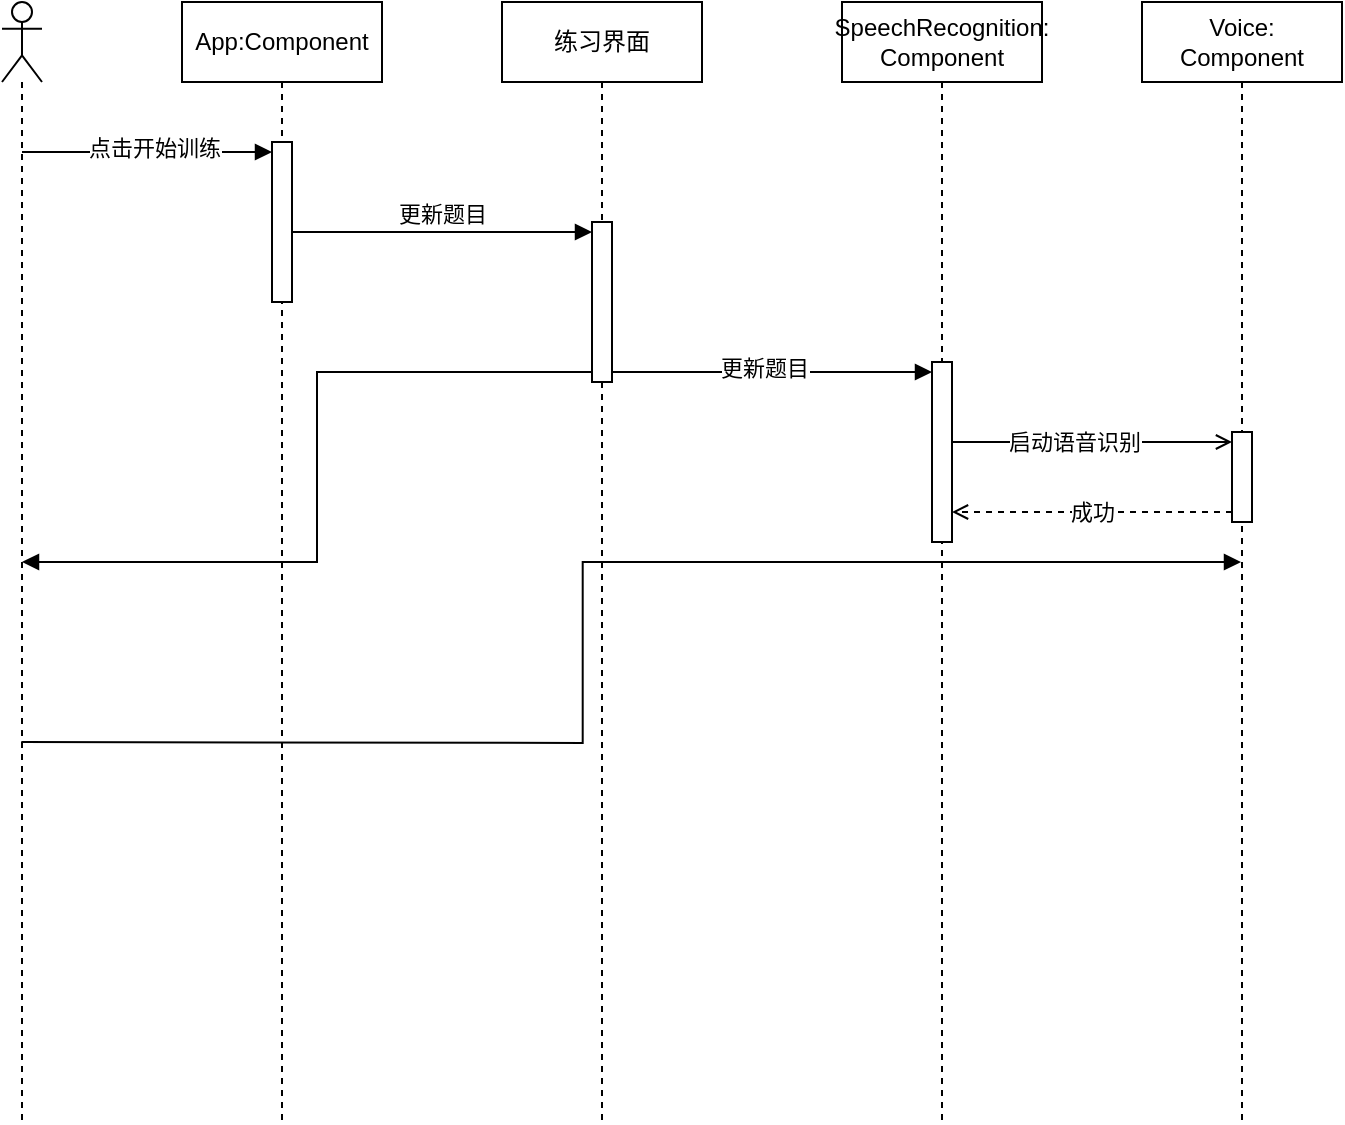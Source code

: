 <mxfile version="24.5.5" type="github" pages="2">
  <diagram name="第 1 页" id="X51wo3Abu3hV9EdEsKo-">
    <mxGraphModel dx="1188" dy="633" grid="1" gridSize="10" guides="1" tooltips="1" connect="0" arrows="0" fold="1" page="1" pageScale="1" pageWidth="827" pageHeight="1169" math="0" shadow="0">
      <root>
        <mxCell id="0" />
        <mxCell id="1" parent="0" />
        <mxCell id="6rSXI31hcBvgAGytpiJd-12" value="App:Component" style="shape=umlLifeline;perimeter=lifelinePerimeter;whiteSpace=wrap;html=1;container=1;dropTarget=0;collapsible=0;recursiveResize=0;outlineConnect=0;portConstraint=eastwest;newEdgeStyle={&quot;curved&quot;:0,&quot;rounded&quot;:0};" vertex="1" parent="1">
          <mxGeometry x="140" y="40" width="100" height="560" as="geometry" />
        </mxCell>
        <mxCell id="6rSXI31hcBvgAGytpiJd-49" value="" style="html=1;points=[[0,0,0,0,5],[0,1,0,0,-5],[1,0,0,0,5],[1,1,0,0,-5]];perimeter=orthogonalPerimeter;outlineConnect=0;targetShapes=umlLifeline;portConstraint=eastwest;newEdgeStyle={&quot;curved&quot;:0,&quot;rounded&quot;:0};" vertex="1" parent="6rSXI31hcBvgAGytpiJd-12">
          <mxGeometry x="45" y="70" width="10" height="80" as="geometry" />
        </mxCell>
        <mxCell id="6rSXI31hcBvgAGytpiJd-14" value="SpeechRecognition: Component" style="shape=umlLifeline;perimeter=lifelinePerimeter;html=1;container=1;dropTarget=0;collapsible=0;recursiveResize=0;outlineConnect=0;portConstraint=eastwest;newEdgeStyle={&quot;curved&quot;:0,&quot;rounded&quot;:0};whiteSpace=wrap;" vertex="1" parent="1">
          <mxGeometry x="470" y="40" width="100" height="560" as="geometry" />
        </mxCell>
        <mxCell id="6rSXI31hcBvgAGytpiJd-55" value="" style="html=1;points=[[0,0,0,0,5],[0,1,0,0,-5],[1,0,0,0,5],[1,1,0,0,-5]];perimeter=orthogonalPerimeter;outlineConnect=0;targetShapes=umlLifeline;portConstraint=eastwest;newEdgeStyle={&quot;curved&quot;:0,&quot;rounded&quot;:0};" vertex="1" parent="6rSXI31hcBvgAGytpiJd-14">
          <mxGeometry x="45" y="180" width="10" height="90" as="geometry" />
        </mxCell>
        <mxCell id="6rSXI31hcBvgAGytpiJd-15" value="Voice: Component" style="shape=umlLifeline;perimeter=lifelinePerimeter;html=1;container=1;dropTarget=0;collapsible=0;recursiveResize=0;outlineConnect=0;portConstraint=eastwest;newEdgeStyle={&quot;curved&quot;:0,&quot;rounded&quot;:0};whiteSpace=wrap;snapToPoint=1;" vertex="1" parent="1">
          <mxGeometry x="620" y="40" width="100" height="560" as="geometry" />
        </mxCell>
        <mxCell id="6rSXI31hcBvgAGytpiJd-78" value="" style="html=1;points=[[0,0,0,0,5],[0,1,0,0,-5],[1,0,0,0,5],[1,1,0,0,-5]];perimeter=orthogonalPerimeter;outlineConnect=0;targetShapes=umlLifeline;portConstraint=eastwest;newEdgeStyle={&quot;curved&quot;:0,&quot;rounded&quot;:0};" vertex="1" parent="6rSXI31hcBvgAGytpiJd-15">
          <mxGeometry x="45" y="215" width="10" height="45" as="geometry" />
        </mxCell>
        <mxCell id="6rSXI31hcBvgAGytpiJd-85" style="edgeStyle=orthogonalEdgeStyle;shape=connector;curved=0;rounded=0;orthogonalLoop=1;jettySize=auto;html=1;strokeColor=default;align=center;verticalAlign=middle;fontFamily=Helvetica;fontSize=11;fontColor=default;labelBackgroundColor=default;endArrow=block;endFill=1;snapToPoint=0;" edge="1" parent="1" target="6rSXI31hcBvgAGytpiJd-15">
          <mxGeometry relative="1" as="geometry">
            <mxPoint x="59.667" y="410" as="sourcePoint" />
            <mxPoint x="671.2" y="410.24" as="targetPoint" />
          </mxGeometry>
        </mxCell>
        <mxCell id="6rSXI31hcBvgAGytpiJd-16" value="" style="shape=umlLifeline;perimeter=lifelinePerimeter;whiteSpace=wrap;html=1;container=1;dropTarget=0;collapsible=0;recursiveResize=0;outlineConnect=0;portConstraint=eastwest;newEdgeStyle={&quot;curved&quot;:0,&quot;rounded&quot;:0};participant=umlActor;" vertex="1" parent="1">
          <mxGeometry x="50" y="40" width="20" height="560" as="geometry" />
        </mxCell>
        <mxCell id="6rSXI31hcBvgAGytpiJd-25" value="点击开始训练" style="edgeStyle=orthogonalEdgeStyle;rounded=0;orthogonalLoop=1;jettySize=auto;html=1;curved=0;entryX=0;entryY=0;entryDx=0;entryDy=5;entryPerimeter=0;endArrow=block;endFill=1;" edge="1" parent="1" source="6rSXI31hcBvgAGytpiJd-16" target="6rSXI31hcBvgAGytpiJd-49">
          <mxGeometry x="0.045" y="2" relative="1" as="geometry">
            <mxPoint x="80" y="120" as="sourcePoint" />
            <mxPoint x="185" y="140" as="targetPoint" />
            <Array as="points">
              <mxPoint x="100" y="115" />
              <mxPoint x="100" y="115" />
            </Array>
            <mxPoint as="offset" />
          </mxGeometry>
        </mxCell>
        <mxCell id="6rSXI31hcBvgAGytpiJd-56" value="更新题目" style="html=1;verticalAlign=bottom;endArrow=block;curved=0;rounded=0;entryX=0;entryY=0;entryDx=0;entryDy=5;entryPerimeter=0;" edge="1" target="6rSXI31hcBvgAGytpiJd-65" parent="1" source="6rSXI31hcBvgAGytpiJd-49">
          <mxGeometry relative="1" as="geometry">
            <mxPoint x="255" y="115" as="sourcePoint" />
          </mxGeometry>
        </mxCell>
        <mxCell id="6rSXI31hcBvgAGytpiJd-64" value="练习界面" style="shape=umlLifeline;perimeter=lifelinePerimeter;whiteSpace=wrap;html=1;container=1;dropTarget=0;collapsible=0;recursiveResize=0;outlineConnect=0;portConstraint=eastwest;newEdgeStyle={&quot;curved&quot;:0,&quot;rounded&quot;:0};" vertex="1" parent="1">
          <mxGeometry x="300" y="40" width="100" height="560" as="geometry" />
        </mxCell>
        <mxCell id="6rSXI31hcBvgAGytpiJd-65" value="" style="html=1;points=[[0,0,0,0,5],[0,1,0,0,-5],[1,0,0,0,5],[1,1,0,0,-5]];perimeter=orthogonalPerimeter;outlineConnect=0;targetShapes=umlLifeline;portConstraint=eastwest;newEdgeStyle={&quot;curved&quot;:0,&quot;rounded&quot;:0};" vertex="1" parent="6rSXI31hcBvgAGytpiJd-64">
          <mxGeometry x="45" y="110" width="10" height="80" as="geometry" />
        </mxCell>
        <mxCell id="6rSXI31hcBvgAGytpiJd-68" style="edgeStyle=orthogonalEdgeStyle;rounded=0;orthogonalLoop=1;jettySize=auto;html=1;curved=0;exitX=1;exitY=1;exitDx=0;exitDy=-5;exitPerimeter=0;entryX=0;entryY=0;entryDx=0;entryDy=5;entryPerimeter=0;endArrow=block;endFill=1;" edge="1" parent="1" source="6rSXI31hcBvgAGytpiJd-65" target="6rSXI31hcBvgAGytpiJd-55">
          <mxGeometry relative="1" as="geometry" />
        </mxCell>
        <mxCell id="6rSXI31hcBvgAGytpiJd-69" value="更新题目" style="edgeLabel;html=1;align=center;verticalAlign=middle;resizable=0;points=[];" vertex="1" connectable="0" parent="6rSXI31hcBvgAGytpiJd-68">
          <mxGeometry x="-0.048" y="2" relative="1" as="geometry">
            <mxPoint as="offset" />
          </mxGeometry>
        </mxCell>
        <mxCell id="6rSXI31hcBvgAGytpiJd-79" style="edgeStyle=orthogonalEdgeStyle;rounded=0;orthogonalLoop=1;jettySize=auto;html=1;curved=0;entryX=0;entryY=0;entryDx=0;entryDy=5;entryPerimeter=0;endArrow=open;endFill=0;" edge="1" parent="1" source="6rSXI31hcBvgAGytpiJd-55" target="6rSXI31hcBvgAGytpiJd-78">
          <mxGeometry relative="1" as="geometry">
            <Array as="points">
              <mxPoint x="570" y="260" />
              <mxPoint x="570" y="260" />
            </Array>
          </mxGeometry>
        </mxCell>
        <mxCell id="6rSXI31hcBvgAGytpiJd-80" value="启动语音识别" style="edgeLabel;html=1;align=center;verticalAlign=middle;resizable=0;points=[];" vertex="1" connectable="0" parent="6rSXI31hcBvgAGytpiJd-79">
          <mxGeometry x="-0.138" relative="1" as="geometry">
            <mxPoint as="offset" />
          </mxGeometry>
        </mxCell>
        <mxCell id="6rSXI31hcBvgAGytpiJd-83" value="成功" style="edgeStyle=orthogonalEdgeStyle;rounded=0;orthogonalLoop=1;jettySize=auto;html=1;curved=0;exitX=0;exitY=1;exitDx=0;exitDy=-5;exitPerimeter=0;dashed=1;endArrow=open;endFill=0;" edge="1" parent="1" source="6rSXI31hcBvgAGytpiJd-78" target="6rSXI31hcBvgAGytpiJd-55">
          <mxGeometry relative="1" as="geometry">
            <mxPoint x="540" y="295" as="targetPoint" />
            <Array as="points">
              <mxPoint x="560" y="295" />
              <mxPoint x="560" y="295" />
            </Array>
          </mxGeometry>
        </mxCell>
        <mxCell id="6rSXI31hcBvgAGytpiJd-86" style="edgeStyle=orthogonalEdgeStyle;shape=connector;curved=0;rounded=0;orthogonalLoop=1;jettySize=auto;html=1;strokeColor=default;align=center;verticalAlign=middle;fontFamily=Helvetica;fontSize=11;fontColor=default;labelBackgroundColor=default;endArrow=block;endFill=1;exitX=0;exitY=1;exitDx=0;exitDy=-5;exitPerimeter=0;" edge="1" parent="1" source="6rSXI31hcBvgAGytpiJd-65" target="6rSXI31hcBvgAGytpiJd-16">
          <mxGeometry relative="1" as="geometry" />
        </mxCell>
      </root>
    </mxGraphModel>
  </diagram>
  <diagram id="iBE34GNz012ETYBvrs9M" name="第 2 页">
    <mxGraphModel grid="1" page="1" gridSize="10" guides="1" tooltips="1" connect="1" arrows="1" fold="1" pageScale="1" pageWidth="827" pageHeight="1169" math="0" shadow="0">
      <root>
        <mxCell id="0" />
        <mxCell id="1" parent="0" />
      </root>
    </mxGraphModel>
  </diagram>
</mxfile>
